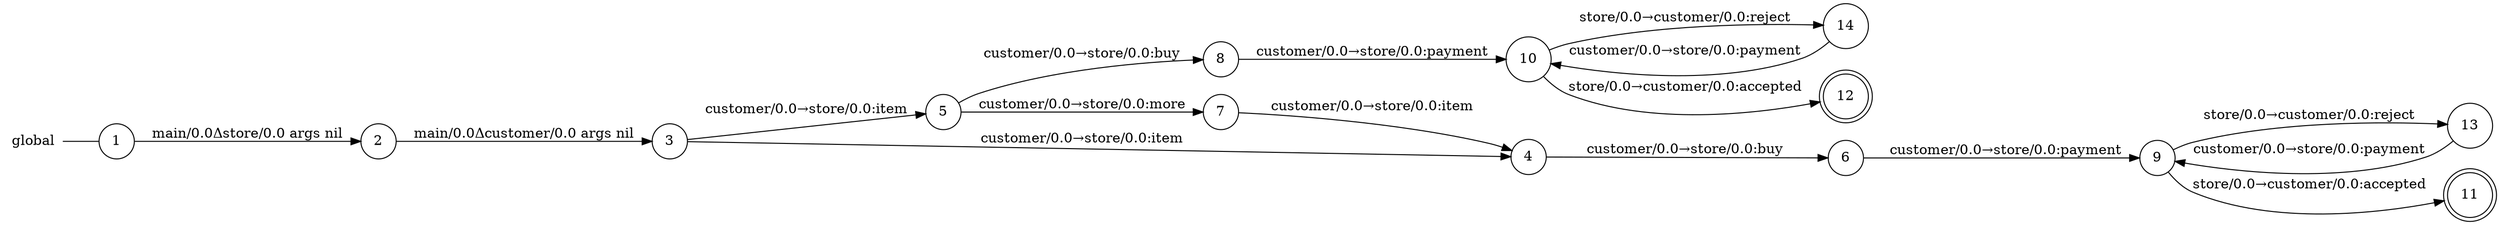 digraph global {
	rankdir="LR";
	n_0 [label="global", shape="plaintext"];
	n_1 [id="5", shape=circle, label="5"];
	n_2 [id="12", shape=doublecircle, label="12"];
	n_3 [id="11", shape=doublecircle, label="11"];
	n_4 [id="14", shape=circle, label="14"];
	n_5 [id="6", shape=circle, label="6"];
	n_6 [id="13", shape=circle, label="13"];
	n_7 [id="10", shape=circle, label="10"];
	n_8 [id="1", shape=circle, label="1"];
	n_0 -> n_8 [arrowhead=none];
	n_9 [id="9", shape=circle, label="9"];
	n_10 [id="2", shape=circle, label="2"];
	n_11 [id="8", shape=circle, label="8"];
	n_12 [id="4", shape=circle, label="4"];
	n_13 [id="7", shape=circle, label="7"];
	n_14 [id="3", shape=circle, label="3"];

	n_7 -> n_2 [id="[$e|11]", label="store/0.0→customer/0.0:accepted"];
	n_1 -> n_11 [id="[$e|6]", label="customer/0.0→store/0.0:buy"];
	n_1 -> n_13 [id="[$e|5]", label="customer/0.0→store/0.0:more"];
	n_4 -> n_7 [id="[$e|15]", label="customer/0.0→store/0.0:payment"];
	n_10 -> n_14 [id="[$e|1]", label="main/0.0Δcustomer/0.0 args nil"];
	n_9 -> n_3 [id="[$e|10]", label="store/0.0→customer/0.0:accepted"];
	n_8 -> n_10 [id="[$e|0]", label="main/0.0Δstore/0.0 args nil"];
	n_12 -> n_5 [id="[$e|4]", label="customer/0.0→store/0.0:buy"];
	n_7 -> n_4 [id="[$e|13]", label="store/0.0→customer/0.0:reject"];
	n_5 -> n_9 [id="[$e|7]", label="customer/0.0→store/0.0:payment"];
	n_11 -> n_7 [id="[$e|9]", label="customer/0.0→store/0.0:payment"];
	n_14 -> n_12 [id="[$e|2]", label="customer/0.0→store/0.0:item"];
	n_14 -> n_1 [id="[$e|3]", label="customer/0.0→store/0.0:item"];
	n_6 -> n_9 [id="[$e|14]", label="customer/0.0→store/0.0:payment"];
	n_13 -> n_12 [id="[$e|8]", label="customer/0.0→store/0.0:item"];
	n_9 -> n_6 [id="[$e|12]", label="store/0.0→customer/0.0:reject"];
}
